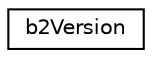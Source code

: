 digraph "Graphical Class Hierarchy"
{
 // LATEX_PDF_SIZE
  edge [fontname="Helvetica",fontsize="10",labelfontname="Helvetica",labelfontsize="10"];
  node [fontname="Helvetica",fontsize="10",shape=record];
  rankdir="LR";
  Node0 [label="b2Version",height=0.2,width=0.4,color="black", fillcolor="white", style="filled",URL="$structb2Version.html",tooltip=" "];
}
